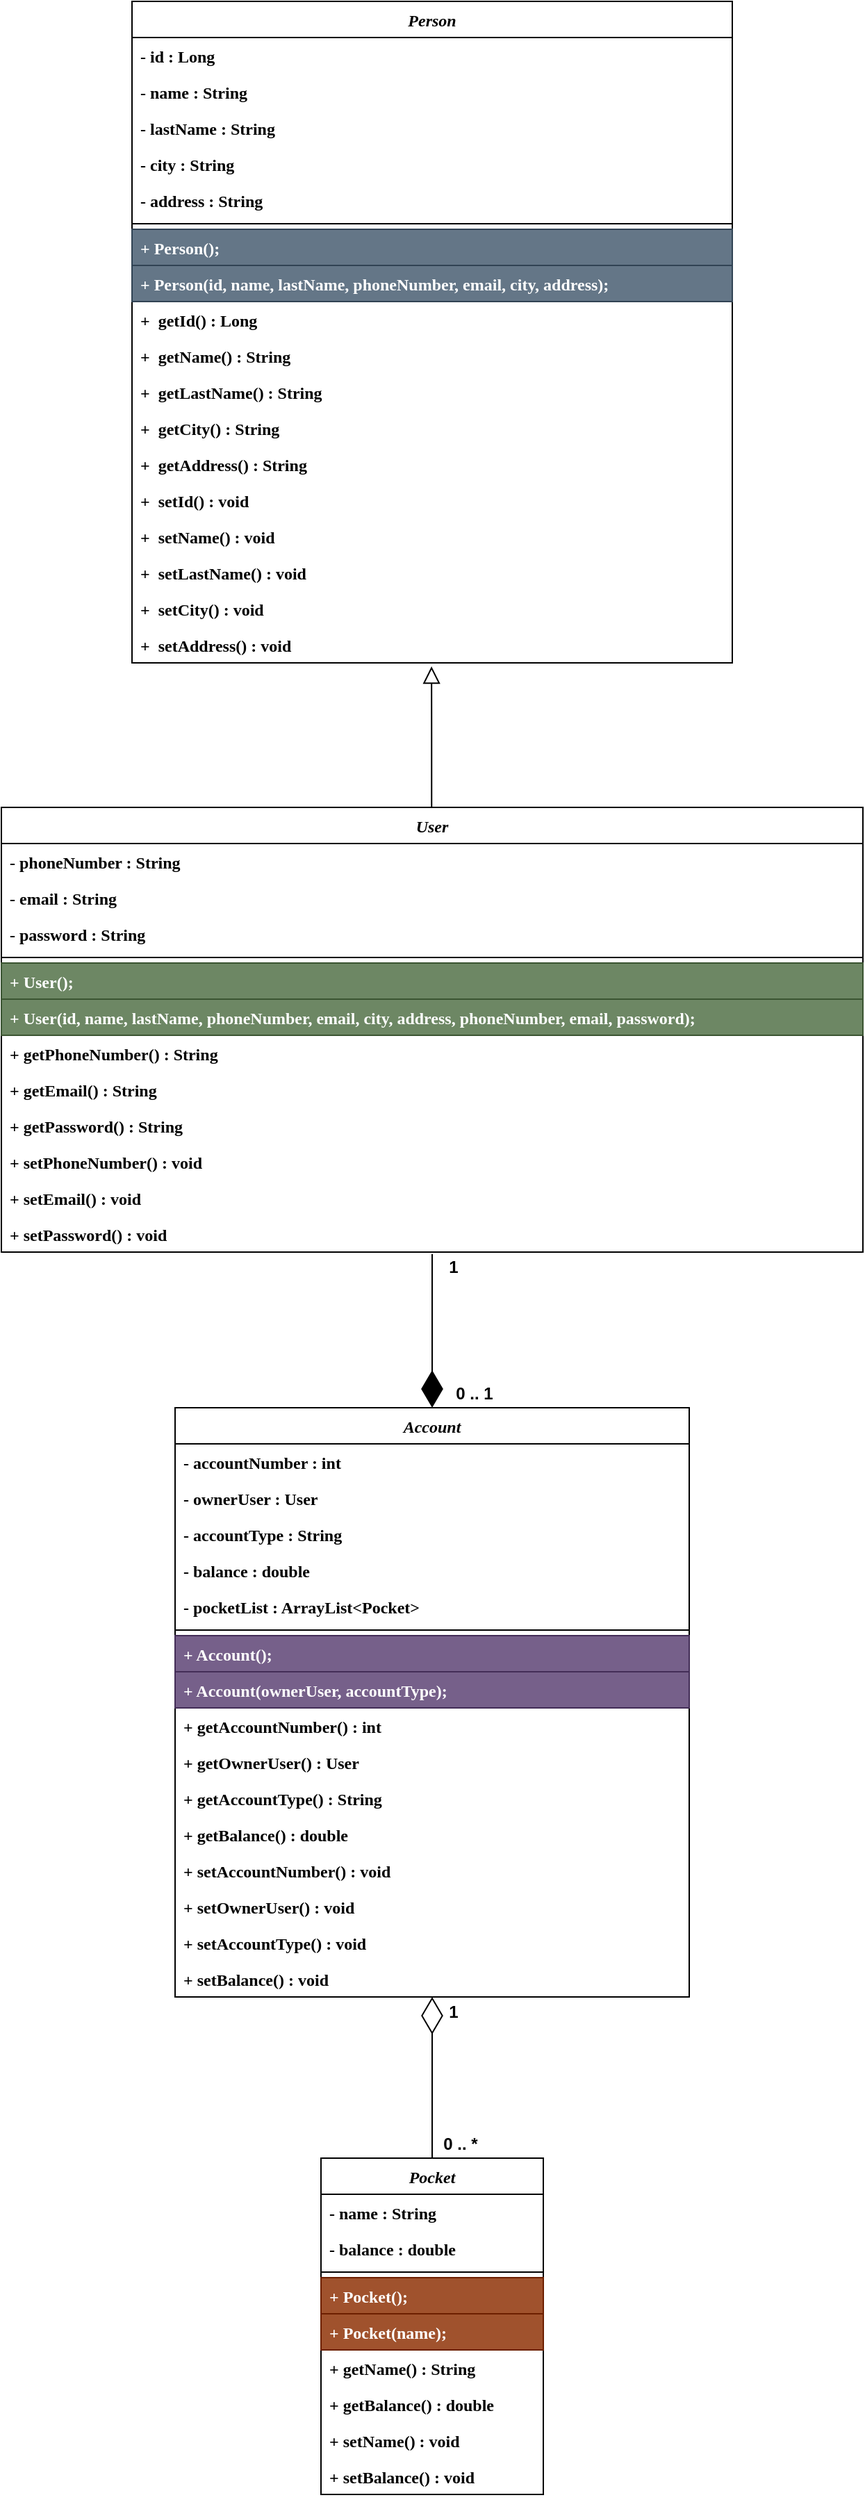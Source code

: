<mxfile version="20.5.3" type="embed"><diagram id="C5RBs43oDa-KdzZeNtuy" name="Page-1"><mxGraphModel dx="90" dy="1040" grid="1" gridSize="10" guides="1" tooltips="1" connect="1" arrows="1" fold="1" page="0" pageScale="1" pageWidth="827" pageHeight="1169" math="0" shadow="0"><root><mxCell id="WIyWlLk6GJQsqaUBKTNV-0"/><mxCell id="WIyWlLk6GJQsqaUBKTNV-1" parent="WIyWlLk6GJQsqaUBKTNV-0"/><mxCell id="zkfFHV4jXpPFQw0GAbJ--0" value="User" style="swimlane;fontStyle=3;align=center;verticalAlign=top;childLayout=stackLayout;horizontal=1;startSize=26;horizontalStack=0;resizeParent=1;resizeLast=0;collapsible=1;marginBottom=0;rounded=0;shadow=0;strokeWidth=1;fontFamily=Georgia;" parent="WIyWlLk6GJQsqaUBKTNV-1" vertex="1"><mxGeometry x="415" y="530" width="620" height="320" as="geometry"><mxRectangle x="230" y="140" width="160" height="26" as="alternateBounds"/></mxGeometry></mxCell><mxCell id="BWUM53f2K833biKBtzKt-3" value="- phoneNumber : String" style="text;align=left;verticalAlign=top;spacingLeft=4;spacingRight=4;overflow=hidden;rotatable=0;points=[[0,0.5],[1,0.5]];portConstraint=eastwest;fontStyle=1;fontFamily=Georgia;" parent="zkfFHV4jXpPFQw0GAbJ--0" vertex="1"><mxGeometry y="26" width="620" height="26" as="geometry"/></mxCell><mxCell id="BWUM53f2K833biKBtzKt-4" value="- email : String" style="text;align=left;verticalAlign=top;spacingLeft=4;spacingRight=4;overflow=hidden;rotatable=0;points=[[0,0.5],[1,0.5]];portConstraint=eastwest;fontStyle=1;fontFamily=Georgia;" parent="zkfFHV4jXpPFQw0GAbJ--0" vertex="1"><mxGeometry y="52" width="620" height="26" as="geometry"/></mxCell><mxCell id="KezSRkCDhF_rc3mnY4O1-0" value="- password : String" style="text;align=left;verticalAlign=top;spacingLeft=4;spacingRight=4;overflow=hidden;rotatable=0;points=[[0,0.5],[1,0.5]];portConstraint=eastwest;fontStyle=1;fontFamily=Georgia;" parent="zkfFHV4jXpPFQw0GAbJ--0" vertex="1"><mxGeometry y="78" width="620" height="26" as="geometry"/></mxCell><mxCell id="zkfFHV4jXpPFQw0GAbJ--4" value="" style="line;html=1;strokeWidth=1;align=left;verticalAlign=middle;spacingTop=-1;spacingLeft=3;spacingRight=3;rotatable=0;labelPosition=right;points=[];portConstraint=eastwest;" parent="zkfFHV4jXpPFQw0GAbJ--0" vertex="1"><mxGeometry y="104" width="620" height="8" as="geometry"/></mxCell><mxCell id="BWUM53f2K833biKBtzKt-19" value="+ User();" style="text;align=left;verticalAlign=top;spacingLeft=4;spacingRight=4;overflow=hidden;rotatable=0;points=[[0,0.5],[1,0.5]];portConstraint=eastwest;fontStyle=1;fontFamily=Georgia;fillColor=#6d8764;strokeColor=#3A5431;fontColor=#ffffff;" parent="zkfFHV4jXpPFQw0GAbJ--0" vertex="1"><mxGeometry y="112" width="620" height="26" as="geometry"/></mxCell><mxCell id="BWUM53f2K833biKBtzKt-20" value="+ User(id, name, lastName, phoneNumber, email, city, address, phoneNumber, email, password);" style="text;align=left;verticalAlign=top;spacingLeft=4;spacingRight=4;overflow=hidden;rotatable=0;points=[[0,0.5],[1,0.5]];portConstraint=eastwest;fontStyle=1;fontFamily=Georgia;fillColor=#6d8764;strokeColor=#3A5431;fontColor=#ffffff;" parent="zkfFHV4jXpPFQw0GAbJ--0" vertex="1"><mxGeometry y="138" width="620" height="26" as="geometry"/></mxCell><mxCell id="BWUM53f2K833biKBtzKt-21" value="+ getPhoneNumber() : String" style="text;align=left;verticalAlign=top;spacingLeft=4;spacingRight=4;overflow=hidden;rotatable=0;points=[[0,0.5],[1,0.5]];portConstraint=eastwest;fontStyle=1;fontFamily=Georgia;" parent="zkfFHV4jXpPFQw0GAbJ--0" vertex="1"><mxGeometry y="164" width="620" height="26" as="geometry"/></mxCell><mxCell id="BWUM53f2K833biKBtzKt-22" value="+ getEmail() : String" style="text;align=left;verticalAlign=top;spacingLeft=4;spacingRight=4;overflow=hidden;rotatable=0;points=[[0,0.5],[1,0.5]];portConstraint=eastwest;fontStyle=1;fontFamily=Georgia;" parent="zkfFHV4jXpPFQw0GAbJ--0" vertex="1"><mxGeometry y="190" width="620" height="26" as="geometry"/></mxCell><mxCell id="KezSRkCDhF_rc3mnY4O1-1" value="+ getPassword() : String" style="text;align=left;verticalAlign=top;spacingLeft=4;spacingRight=4;overflow=hidden;rotatable=0;points=[[0,0.5],[1,0.5]];portConstraint=eastwest;fontStyle=1;fontFamily=Georgia;" parent="zkfFHV4jXpPFQw0GAbJ--0" vertex="1"><mxGeometry y="216" width="620" height="26" as="geometry"/></mxCell><mxCell id="BWUM53f2K833biKBtzKt-25" value="+ setPhoneNumber() : void" style="text;align=left;verticalAlign=top;spacingLeft=4;spacingRight=4;overflow=hidden;rotatable=0;points=[[0,0.5],[1,0.5]];portConstraint=eastwest;fontStyle=1;fontFamily=Georgia;" parent="zkfFHV4jXpPFQw0GAbJ--0" vertex="1"><mxGeometry y="242" width="620" height="26" as="geometry"/></mxCell><mxCell id="BWUM53f2K833biKBtzKt-24" value="+ setEmail() : void" style="text;align=left;verticalAlign=top;spacingLeft=4;spacingRight=4;overflow=hidden;rotatable=0;points=[[0,0.5],[1,0.5]];portConstraint=eastwest;fontStyle=1;fontFamily=Georgia;" parent="zkfFHV4jXpPFQw0GAbJ--0" vertex="1"><mxGeometry y="268" width="620" height="26" as="geometry"/></mxCell><mxCell id="KezSRkCDhF_rc3mnY4O1-3" value="+ setPassword() : void" style="text;align=left;verticalAlign=top;spacingLeft=4;spacingRight=4;overflow=hidden;rotatable=0;points=[[0,0.5],[1,0.5]];portConstraint=eastwest;fontStyle=1;fontFamily=Georgia;" parent="zkfFHV4jXpPFQw0GAbJ--0" vertex="1"><mxGeometry y="294" width="620" height="26" as="geometry"/></mxCell><mxCell id="zkfFHV4jXpPFQw0GAbJ--6" value="Account" style="swimlane;fontStyle=3;align=center;verticalAlign=top;childLayout=stackLayout;horizontal=1;startSize=26;horizontalStack=0;resizeParent=1;resizeLast=0;collapsible=1;marginBottom=0;rounded=0;shadow=0;strokeWidth=1;fontFamily=Georgia;" parent="WIyWlLk6GJQsqaUBKTNV-1" vertex="1"><mxGeometry x="540" y="962" width="370" height="424" as="geometry"><mxRectangle x="130" y="380" width="160" height="26" as="alternateBounds"/></mxGeometry></mxCell><mxCell id="BWUM53f2K833biKBtzKt-33" value="- accountNumber : int" style="text;align=left;verticalAlign=top;spacingLeft=4;spacingRight=4;overflow=hidden;rotatable=0;points=[[0,0.5],[1,0.5]];portConstraint=eastwest;fontStyle=1;fontFamily=Georgia;" parent="zkfFHV4jXpPFQw0GAbJ--6" vertex="1"><mxGeometry y="26" width="370" height="26" as="geometry"/></mxCell><mxCell id="BWUM53f2K833biKBtzKt-35" value="- ownerUser : User" style="text;align=left;verticalAlign=top;spacingLeft=4;spacingRight=4;overflow=hidden;rotatable=0;points=[[0,0.5],[1,0.5]];portConstraint=eastwest;fontStyle=1;fontFamily=Georgia;" parent="zkfFHV4jXpPFQw0GAbJ--6" vertex="1"><mxGeometry y="52" width="370" height="26" as="geometry"/></mxCell><mxCell id="BWUM53f2K833biKBtzKt-34" value="- accountType : String" style="text;align=left;verticalAlign=top;spacingLeft=4;spacingRight=4;overflow=hidden;rotatable=0;points=[[0,0.5],[1,0.5]];portConstraint=eastwest;fontStyle=1;fontFamily=Georgia;" parent="zkfFHV4jXpPFQw0GAbJ--6" vertex="1"><mxGeometry y="78" width="370" height="26" as="geometry"/></mxCell><mxCell id="BWUM53f2K833biKBtzKt-36" value="- balance : double" style="text;align=left;verticalAlign=top;spacingLeft=4;spacingRight=4;overflow=hidden;rotatable=0;points=[[0,0.5],[1,0.5]];portConstraint=eastwest;fontStyle=1;fontFamily=Georgia;" parent="zkfFHV4jXpPFQw0GAbJ--6" vertex="1"><mxGeometry y="104" width="370" height="26" as="geometry"/></mxCell><mxCell id="BWUM53f2K833biKBtzKt-53" value="- pocketList : ArrayList&lt;Pocket&gt;" style="text;align=left;verticalAlign=top;spacingLeft=4;spacingRight=4;overflow=hidden;rotatable=0;points=[[0,0.5],[1,0.5]];portConstraint=eastwest;fontStyle=1;fontFamily=Georgia;" parent="zkfFHV4jXpPFQw0GAbJ--6" vertex="1"><mxGeometry y="130" width="370" height="26" as="geometry"/></mxCell><mxCell id="zkfFHV4jXpPFQw0GAbJ--9" value="" style="line;html=1;strokeWidth=1;align=left;verticalAlign=middle;spacingTop=-1;spacingLeft=3;spacingRight=3;rotatable=0;labelPosition=right;points=[];portConstraint=eastwest;" parent="zkfFHV4jXpPFQw0GAbJ--6" vertex="1"><mxGeometry y="156" width="370" height="8" as="geometry"/></mxCell><mxCell id="BWUM53f2K833biKBtzKt-43" value="+ Account();" style="text;align=left;verticalAlign=top;spacingLeft=4;spacingRight=4;overflow=hidden;rotatable=0;points=[[0,0.5],[1,0.5]];portConstraint=eastwest;fontStyle=1;fontFamily=Georgia;fillColor=#76608a;strokeColor=#432D57;fontColor=#ffffff;" parent="zkfFHV4jXpPFQw0GAbJ--6" vertex="1"><mxGeometry y="164" width="370" height="26" as="geometry"/></mxCell><mxCell id="BWUM53f2K833biKBtzKt-44" value="+ Account(ownerUser, accountType);" style="text;align=left;verticalAlign=top;spacingLeft=4;spacingRight=4;overflow=hidden;rotatable=0;points=[[0,0.5],[1,0.5]];portConstraint=eastwest;fontStyle=1;fontFamily=Georgia;fillColor=#76608a;strokeColor=#432D57;fontColor=#ffffff;" parent="zkfFHV4jXpPFQw0GAbJ--6" vertex="1"><mxGeometry y="190" width="370" height="26" as="geometry"/></mxCell><mxCell id="BWUM53f2K833biKBtzKt-45" value="+ getAccountNumber() : int" style="text;align=left;verticalAlign=top;spacingLeft=4;spacingRight=4;overflow=hidden;rotatable=0;points=[[0,0.5],[1,0.5]];portConstraint=eastwest;fontStyle=1;fontFamily=Georgia;" parent="zkfFHV4jXpPFQw0GAbJ--6" vertex="1"><mxGeometry y="216" width="370" height="26" as="geometry"/></mxCell><mxCell id="BWUM53f2K833biKBtzKt-46" value="+ getOwnerUser() : User" style="text;align=left;verticalAlign=top;spacingLeft=4;spacingRight=4;overflow=hidden;rotatable=0;points=[[0,0.5],[1,0.5]];portConstraint=eastwest;fontStyle=1;fontFamily=Georgia;" parent="zkfFHV4jXpPFQw0GAbJ--6" vertex="1"><mxGeometry y="242" width="370" height="26" as="geometry"/></mxCell><mxCell id="BWUM53f2K833biKBtzKt-47" value="+ getAccountType() : String" style="text;align=left;verticalAlign=top;spacingLeft=4;spacingRight=4;overflow=hidden;rotatable=0;points=[[0,0.5],[1,0.5]];portConstraint=eastwest;fontStyle=1;fontFamily=Georgia;" parent="zkfFHV4jXpPFQw0GAbJ--6" vertex="1"><mxGeometry y="268" width="370" height="26" as="geometry"/></mxCell><mxCell id="BWUM53f2K833biKBtzKt-48" value="+ getBalance() : double" style="text;align=left;verticalAlign=top;spacingLeft=4;spacingRight=4;overflow=hidden;rotatable=0;points=[[0,0.5],[1,0.5]];portConstraint=eastwest;fontStyle=1;fontFamily=Georgia;" parent="zkfFHV4jXpPFQw0GAbJ--6" vertex="1"><mxGeometry y="294" width="370" height="26" as="geometry"/></mxCell><mxCell id="BWUM53f2K833biKBtzKt-49" value="+ setAccountNumber() : void" style="text;align=left;verticalAlign=top;spacingLeft=4;spacingRight=4;overflow=hidden;rotatable=0;points=[[0,0.5],[1,0.5]];portConstraint=eastwest;fontStyle=1;fontFamily=Georgia;" parent="zkfFHV4jXpPFQw0GAbJ--6" vertex="1"><mxGeometry y="320" width="370" height="26" as="geometry"/></mxCell><mxCell id="BWUM53f2K833biKBtzKt-50" value="+ setOwnerUser() : void" style="text;align=left;verticalAlign=top;spacingLeft=4;spacingRight=4;overflow=hidden;rotatable=0;points=[[0,0.5],[1,0.5]];portConstraint=eastwest;fontStyle=1;fontFamily=Georgia;" parent="zkfFHV4jXpPFQw0GAbJ--6" vertex="1"><mxGeometry y="346" width="370" height="26" as="geometry"/></mxCell><mxCell id="BWUM53f2K833biKBtzKt-51" value="+ setAccountType() : void" style="text;align=left;verticalAlign=top;spacingLeft=4;spacingRight=4;overflow=hidden;rotatable=0;points=[[0,0.5],[1,0.5]];portConstraint=eastwest;fontStyle=1;fontFamily=Georgia;" parent="zkfFHV4jXpPFQw0GAbJ--6" vertex="1"><mxGeometry y="372" width="370" height="26" as="geometry"/></mxCell><mxCell id="BWUM53f2K833biKBtzKt-52" value="+ setBalance() : void" style="text;align=left;verticalAlign=top;spacingLeft=4;spacingRight=4;overflow=hidden;rotatable=0;points=[[0,0.5],[1,0.5]];portConstraint=eastwest;fontStyle=1;fontFamily=Georgia;" parent="zkfFHV4jXpPFQw0GAbJ--6" vertex="1"><mxGeometry y="398" width="370" height="26" as="geometry"/></mxCell><mxCell id="zkfFHV4jXpPFQw0GAbJ--17" value="Person" style="swimlane;fontStyle=3;align=center;verticalAlign=top;childLayout=stackLayout;horizontal=1;startSize=26;horizontalStack=0;resizeParent=1;resizeLast=0;collapsible=1;marginBottom=0;rounded=0;shadow=0;strokeWidth=1;fontFamily=Georgia;" parent="WIyWlLk6GJQsqaUBKTNV-1" vertex="1"><mxGeometry x="509" y="-50" width="432" height="476" as="geometry"><mxRectangle x="550" y="140" width="160" height="26" as="alternateBounds"/></mxGeometry></mxCell><mxCell id="zkfFHV4jXpPFQw0GAbJ--18" value="- id : Long" style="text;align=left;verticalAlign=top;spacingLeft=4;spacingRight=4;overflow=hidden;rotatable=0;points=[[0,0.5],[1,0.5]];portConstraint=eastwest;fontStyle=1;fontFamily=Georgia;" parent="zkfFHV4jXpPFQw0GAbJ--17" vertex="1"><mxGeometry y="26" width="432" height="26" as="geometry"/></mxCell><mxCell id="BWUM53f2K833biKBtzKt-0" value="- name : String" style="text;align=left;verticalAlign=top;spacingLeft=4;spacingRight=4;overflow=hidden;rotatable=0;points=[[0,0.5],[1,0.5]];portConstraint=eastwest;fontStyle=1;fontFamily=Georgia;" parent="zkfFHV4jXpPFQw0GAbJ--17" vertex="1"><mxGeometry y="52" width="432" height="26" as="geometry"/></mxCell><mxCell id="BWUM53f2K833biKBtzKt-2" value="- lastName : String" style="text;align=left;verticalAlign=top;spacingLeft=4;spacingRight=4;overflow=hidden;rotatable=0;points=[[0,0.5],[1,0.5]];portConstraint=eastwest;fontStyle=1;fontFamily=Georgia;" parent="zkfFHV4jXpPFQw0GAbJ--17" vertex="1"><mxGeometry y="78" width="432" height="26" as="geometry"/></mxCell><mxCell id="BWUM53f2K833biKBtzKt-5" value="- city : String" style="text;align=left;verticalAlign=top;spacingLeft=4;spacingRight=4;overflow=hidden;rotatable=0;points=[[0,0.5],[1,0.5]];portConstraint=eastwest;fontStyle=1;fontFamily=Georgia;" parent="zkfFHV4jXpPFQw0GAbJ--17" vertex="1"><mxGeometry y="104" width="432" height="26" as="geometry"/></mxCell><mxCell id="BWUM53f2K833biKBtzKt-6" value="- address : String" style="text;align=left;verticalAlign=top;spacingLeft=4;spacingRight=4;overflow=hidden;rotatable=0;points=[[0,0.5],[1,0.5]];portConstraint=eastwest;fontStyle=1;fontFamily=Georgia;" parent="zkfFHV4jXpPFQw0GAbJ--17" vertex="1"><mxGeometry y="130" width="432" height="26" as="geometry"/></mxCell><mxCell id="zkfFHV4jXpPFQw0GAbJ--23" value="" style="line;html=1;strokeWidth=1;align=left;verticalAlign=middle;spacingTop=-1;spacingLeft=3;spacingRight=3;rotatable=0;labelPosition=right;points=[];portConstraint=eastwest;" parent="zkfFHV4jXpPFQw0GAbJ--17" vertex="1"><mxGeometry y="156" width="432" height="8" as="geometry"/></mxCell><mxCell id="BWUM53f2K833biKBtzKt-1" value="+ Person();" style="text;align=left;verticalAlign=top;spacingLeft=4;spacingRight=4;overflow=hidden;rotatable=0;points=[[0,0.5],[1,0.5]];portConstraint=eastwest;fontStyle=1;fontFamily=Georgia;fillColor=#647687;strokeColor=#314354;fontColor=#ffffff;" parent="zkfFHV4jXpPFQw0GAbJ--17" vertex="1"><mxGeometry y="164" width="432" height="26" as="geometry"/></mxCell><mxCell id="BWUM53f2K833biKBtzKt-7" value="+ Person(id, name, lastName, phoneNumber, email, city, address);" style="text;align=left;verticalAlign=top;spacingLeft=4;spacingRight=4;overflow=hidden;rotatable=0;points=[[0,0.5],[1,0.5]];portConstraint=eastwest;fontStyle=1;fontFamily=Georgia;fillColor=#647687;strokeColor=#314354;fontColor=#ffffff;" parent="zkfFHV4jXpPFQw0GAbJ--17" vertex="1"><mxGeometry y="190" width="432" height="26" as="geometry"/></mxCell><mxCell id="BWUM53f2K833biKBtzKt-8" value="+  getId() : Long" style="text;align=left;verticalAlign=top;spacingLeft=4;spacingRight=4;overflow=hidden;rotatable=0;points=[[0,0.5],[1,0.5]];portConstraint=eastwest;fontStyle=1;fontFamily=Georgia;" parent="zkfFHV4jXpPFQw0GAbJ--17" vertex="1"><mxGeometry y="216" width="432" height="26" as="geometry"/></mxCell><mxCell id="BWUM53f2K833biKBtzKt-9" value="+  getName() : String" style="text;align=left;verticalAlign=top;spacingLeft=4;spacingRight=4;overflow=hidden;rotatable=0;points=[[0,0.5],[1,0.5]];portConstraint=eastwest;fontStyle=1;fontFamily=Georgia;" parent="zkfFHV4jXpPFQw0GAbJ--17" vertex="1"><mxGeometry y="242" width="432" height="26" as="geometry"/></mxCell><mxCell id="BWUM53f2K833biKBtzKt-10" value="+  getLastName() : String" style="text;align=left;verticalAlign=top;spacingLeft=4;spacingRight=4;overflow=hidden;rotatable=0;points=[[0,0.5],[1,0.5]];portConstraint=eastwest;fontStyle=1;fontFamily=Georgia;" parent="zkfFHV4jXpPFQw0GAbJ--17" vertex="1"><mxGeometry y="268" width="432" height="26" as="geometry"/></mxCell><mxCell id="BWUM53f2K833biKBtzKt-11" value="+  getCity() : String" style="text;align=left;verticalAlign=top;spacingLeft=4;spacingRight=4;overflow=hidden;rotatable=0;points=[[0,0.5],[1,0.5]];portConstraint=eastwest;fontStyle=1;fontFamily=Georgia;" parent="zkfFHV4jXpPFQw0GAbJ--17" vertex="1"><mxGeometry y="294" width="432" height="26" as="geometry"/></mxCell><mxCell id="BWUM53f2K833biKBtzKt-12" value="+  getAddress() : String" style="text;align=left;verticalAlign=top;spacingLeft=4;spacingRight=4;overflow=hidden;rotatable=0;points=[[0,0.5],[1,0.5]];portConstraint=eastwest;fontStyle=1;fontFamily=Georgia;" parent="zkfFHV4jXpPFQw0GAbJ--17" vertex="1"><mxGeometry y="320" width="432" height="26" as="geometry"/></mxCell><mxCell id="BWUM53f2K833biKBtzKt-14" value="+  setId() : void" style="text;align=left;verticalAlign=top;spacingLeft=4;spacingRight=4;overflow=hidden;rotatable=0;points=[[0,0.5],[1,0.5]];portConstraint=eastwest;fontStyle=1;fontFamily=Georgia;" parent="zkfFHV4jXpPFQw0GAbJ--17" vertex="1"><mxGeometry y="346" width="432" height="26" as="geometry"/></mxCell><mxCell id="BWUM53f2K833biKBtzKt-15" value="+  setName() : void" style="text;align=left;verticalAlign=top;spacingLeft=4;spacingRight=4;overflow=hidden;rotatable=0;points=[[0,0.5],[1,0.5]];portConstraint=eastwest;fontStyle=1;fontFamily=Georgia;" parent="zkfFHV4jXpPFQw0GAbJ--17" vertex="1"><mxGeometry y="372" width="432" height="26" as="geometry"/></mxCell><mxCell id="BWUM53f2K833biKBtzKt-16" value="+  setLastName() : void" style="text;align=left;verticalAlign=top;spacingLeft=4;spacingRight=4;overflow=hidden;rotatable=0;points=[[0,0.5],[1,0.5]];portConstraint=eastwest;fontStyle=1;fontFamily=Georgia;" parent="zkfFHV4jXpPFQw0GAbJ--17" vertex="1"><mxGeometry y="398" width="432" height="26" as="geometry"/></mxCell><mxCell id="BWUM53f2K833biKBtzKt-17" value="+  setCity() : void" style="text;align=left;verticalAlign=top;spacingLeft=4;spacingRight=4;overflow=hidden;rotatable=0;points=[[0,0.5],[1,0.5]];portConstraint=eastwest;fontStyle=1;fontFamily=Georgia;" parent="zkfFHV4jXpPFQw0GAbJ--17" vertex="1"><mxGeometry y="424" width="432" height="26" as="geometry"/></mxCell><mxCell id="BWUM53f2K833biKBtzKt-18" value="+  setAddress() : void" style="text;align=left;verticalAlign=top;spacingLeft=4;spacingRight=4;overflow=hidden;rotatable=0;points=[[0,0.5],[1,0.5]];portConstraint=eastwest;fontStyle=1;fontFamily=Georgia;" parent="zkfFHV4jXpPFQw0GAbJ--17" vertex="1"><mxGeometry y="450" width="432" height="26" as="geometry"/></mxCell><mxCell id="BWUM53f2K833biKBtzKt-23" value="" style="endArrow=block;endSize=10;endFill=0;shadow=0;strokeWidth=1;rounded=0;edgeStyle=elbowEdgeStyle;elbow=vertical;entryX=0.499;entryY=1.098;entryDx=0;entryDy=0;entryPerimeter=0;" parent="WIyWlLk6GJQsqaUBKTNV-1" target="BWUM53f2K833biKBtzKt-18" edge="1"><mxGeometry width="160" relative="1" as="geometry"><mxPoint x="724.62" y="530" as="sourcePoint"/><mxPoint x="724.62" y="469" as="targetPoint"/></mxGeometry></mxCell><mxCell id="BWUM53f2K833biKBtzKt-26" value="Pocket" style="swimlane;fontStyle=3;align=center;verticalAlign=top;childLayout=stackLayout;horizontal=1;startSize=26;horizontalStack=0;resizeParent=1;resizeLast=0;collapsible=1;marginBottom=0;rounded=0;shadow=0;strokeWidth=1;fontFamily=Georgia;" parent="WIyWlLk6GJQsqaUBKTNV-1" vertex="1"><mxGeometry x="645" y="1502" width="160" height="242" as="geometry"><mxRectangle x="130" y="380" width="160" height="26" as="alternateBounds"/></mxGeometry></mxCell><mxCell id="BWUM53f2K833biKBtzKt-55" value="- name : String" style="text;align=left;verticalAlign=top;spacingLeft=4;spacingRight=4;overflow=hidden;rotatable=0;points=[[0,0.5],[1,0.5]];portConstraint=eastwest;fontStyle=1;fontFamily=Georgia;" parent="BWUM53f2K833biKBtzKt-26" vertex="1"><mxGeometry y="26" width="160" height="26" as="geometry"/></mxCell><mxCell id="BWUM53f2K833biKBtzKt-56" value="- balance : double" style="text;align=left;verticalAlign=top;spacingLeft=4;spacingRight=4;overflow=hidden;rotatable=0;points=[[0,0.5],[1,0.5]];portConstraint=eastwest;fontStyle=1;fontFamily=Georgia;" parent="BWUM53f2K833biKBtzKt-26" vertex="1"><mxGeometry y="52" width="160" height="26" as="geometry"/></mxCell><mxCell id="BWUM53f2K833biKBtzKt-29" value="" style="line;html=1;strokeWidth=1;align=left;verticalAlign=middle;spacingTop=-1;spacingLeft=3;spacingRight=3;rotatable=0;labelPosition=right;points=[];portConstraint=eastwest;" parent="BWUM53f2K833biKBtzKt-26" vertex="1"><mxGeometry y="78" width="160" height="8" as="geometry"/></mxCell><mxCell id="BWUM53f2K833biKBtzKt-57" value="+ Pocket();" style="text;align=left;verticalAlign=top;spacingLeft=4;spacingRight=4;overflow=hidden;rotatable=0;points=[[0,0.5],[1,0.5]];portConstraint=eastwest;fontStyle=1;fontFamily=Georgia;fillColor=#a0522d;strokeColor=#6D1F00;fontColor=#ffffff;" parent="BWUM53f2K833biKBtzKt-26" vertex="1"><mxGeometry y="86" width="160" height="26" as="geometry"/></mxCell><mxCell id="BWUM53f2K833biKBtzKt-58" value="+ Pocket(name);" style="text;align=left;verticalAlign=top;spacingLeft=4;spacingRight=4;overflow=hidden;rotatable=0;points=[[0,0.5],[1,0.5]];portConstraint=eastwest;fontStyle=1;fontFamily=Georgia;fillColor=#a0522d;strokeColor=#6D1F00;fontColor=#ffffff;" parent="BWUM53f2K833biKBtzKt-26" vertex="1"><mxGeometry y="112" width="160" height="26" as="geometry"/></mxCell><mxCell id="BWUM53f2K833biKBtzKt-54" value="+ getName() : String" style="text;align=left;verticalAlign=top;spacingLeft=4;spacingRight=4;overflow=hidden;rotatable=0;points=[[0,0.5],[1,0.5]];portConstraint=eastwest;fontStyle=1;fontFamily=Georgia;" parent="BWUM53f2K833biKBtzKt-26" vertex="1"><mxGeometry y="138" width="160" height="26" as="geometry"/></mxCell><mxCell id="BWUM53f2K833biKBtzKt-61" value="+ getBalance() : double" style="text;align=left;verticalAlign=top;spacingLeft=4;spacingRight=4;overflow=hidden;rotatable=0;points=[[0,0.5],[1,0.5]];portConstraint=eastwest;fontStyle=1;fontFamily=Georgia;" parent="BWUM53f2K833biKBtzKt-26" vertex="1"><mxGeometry y="164" width="160" height="26" as="geometry"/></mxCell><mxCell id="BWUM53f2K833biKBtzKt-60" value="+ setName() : void" style="text;align=left;verticalAlign=top;spacingLeft=4;spacingRight=4;overflow=hidden;rotatable=0;points=[[0,0.5],[1,0.5]];portConstraint=eastwest;fontStyle=1;fontFamily=Georgia;" parent="BWUM53f2K833biKBtzKt-26" vertex="1"><mxGeometry y="190" width="160" height="26" as="geometry"/></mxCell><mxCell id="BWUM53f2K833biKBtzKt-59" value="+ setBalance() : void" style="text;align=left;verticalAlign=top;spacingLeft=4;spacingRight=4;overflow=hidden;rotatable=0;points=[[0,0.5],[1,0.5]];portConstraint=eastwest;fontStyle=1;fontFamily=Georgia;" parent="BWUM53f2K833biKBtzKt-26" vertex="1"><mxGeometry y="216" width="160" height="26" as="geometry"/></mxCell><mxCell id="BWUM53f2K833biKBtzKt-37" value="" style="endArrow=diamondThin;endFill=1;endSize=24;html=1;rounded=0;entryX=0.5;entryY=0;entryDx=0;entryDy=0;exitX=0.5;exitY=1.051;exitDx=0;exitDy=0;exitPerimeter=0;" parent="WIyWlLk6GJQsqaUBKTNV-1" source="KezSRkCDhF_rc3mnY4O1-3" target="zkfFHV4jXpPFQw0GAbJ--6" edge="1"><mxGeometry width="160" relative="1" as="geometry"><mxPoint x="725" y="870" as="sourcePoint"/><mxPoint x="770" y="952" as="targetPoint"/></mxGeometry></mxCell><mxCell id="BWUM53f2K833biKBtzKt-38" value="1" style="text;align=center;fontStyle=1;verticalAlign=middle;spacingLeft=3;spacingRight=3;strokeColor=none;rotatable=0;points=[[0,0.5],[1,0.5]];portConstraint=eastwest;html=1;" parent="WIyWlLk6GJQsqaUBKTNV-1" vertex="1"><mxGeometry x="730" y="850" width="20" height="22" as="geometry"/></mxCell><mxCell id="BWUM53f2K833biKBtzKt-39" value="0 .. 1" style="text;align=center;fontStyle=1;verticalAlign=middle;spacingLeft=3;spacingRight=3;strokeColor=none;rotatable=0;points=[[0,0.5],[1,0.5]];portConstraint=eastwest;html=1;" parent="WIyWlLk6GJQsqaUBKTNV-1" vertex="1"><mxGeometry x="740" y="942" width="30" height="20" as="geometry"/></mxCell><mxCell id="BWUM53f2K833biKBtzKt-40" value="" style="endArrow=diamondThin;endFill=0;endSize=24;html=1;rounded=0;exitX=0.5;exitY=0;exitDx=0;exitDy=0;entryX=0.5;entryY=1;entryDx=0;entryDy=0;" parent="WIyWlLk6GJQsqaUBKTNV-1" source="BWUM53f2K833biKBtzKt-26" target="zkfFHV4jXpPFQw0GAbJ--6" edge="1"><mxGeometry width="160" relative="1" as="geometry"><mxPoint x="724.85" y="1489.31" as="sourcePoint"/><mxPoint x="725" y="1362" as="targetPoint"/></mxGeometry></mxCell><mxCell id="BWUM53f2K833biKBtzKt-41" value="1" style="text;align=center;fontStyle=1;verticalAlign=middle;spacingLeft=3;spacingRight=3;strokeColor=none;rotatable=0;points=[[0,0.5],[1,0.5]];portConstraint=eastwest;html=1;" parent="WIyWlLk6GJQsqaUBKTNV-1" vertex="1"><mxGeometry x="730" y="1386" width="20" height="22" as="geometry"/></mxCell><mxCell id="BWUM53f2K833biKBtzKt-42" value="0 .. *" style="text;align=center;fontStyle=1;verticalAlign=middle;spacingLeft=3;spacingRight=3;strokeColor=none;rotatable=0;points=[[0,0.5],[1,0.5]];portConstraint=eastwest;html=1;" parent="WIyWlLk6GJQsqaUBKTNV-1" vertex="1"><mxGeometry x="730" y="1482" width="30" height="20" as="geometry"/></mxCell></root></mxGraphModel></diagram></mxfile>
